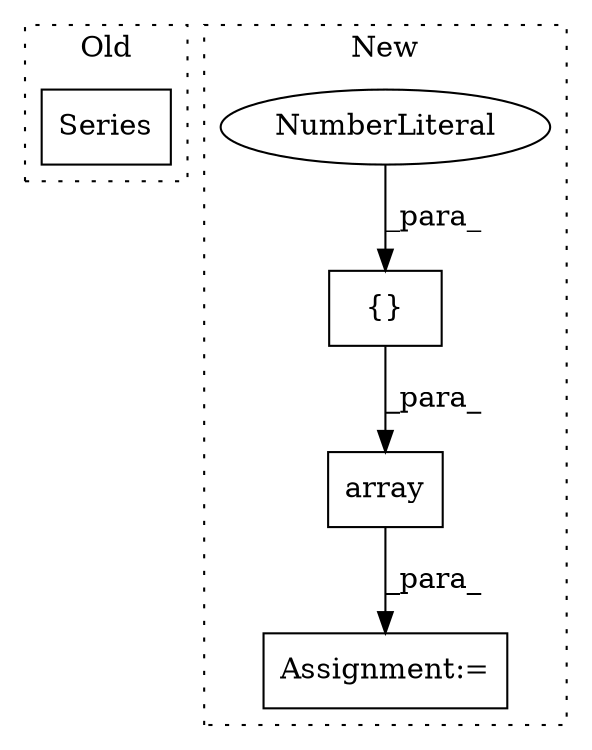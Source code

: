 digraph G {
subgraph cluster0 {
1 [label="Series" a="32" s="431,465" l="7,1" shape="box"];
label = "Old";
style="dotted";
}
subgraph cluster1 {
2 [label="array" a="32" s="2428,2491" l="6,1" shape="box"];
3 [label="Assignment:=" a="7" s="2564" l="1" shape="box"];
4 [label="{}" a="4" s="2462,2465" l="1,1" shape="box"];
5 [label="NumberLiteral" a="34" s="2463" l="2" shape="ellipse"];
label = "New";
style="dotted";
}
2 -> 3 [label="_para_"];
4 -> 2 [label="_para_"];
5 -> 4 [label="_para_"];
}